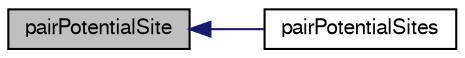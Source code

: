 digraph "pairPotentialSite"
{
  bgcolor="transparent";
  edge [fontname="FreeSans",fontsize="10",labelfontname="FreeSans",labelfontsize="10"];
  node [fontname="FreeSans",fontsize="10",shape=record];
  rankdir="LR";
  Node446 [label="pairPotentialSite",height=0.2,width=0.4,color="black", fillcolor="grey75", style="filled", fontcolor="black"];
  Node446 -> Node447 [dir="back",color="midnightblue",fontsize="10",style="solid",fontname="FreeSans"];
  Node447 [label="pairPotentialSites",height=0.2,width=0.4,color="black",URL="$a24394.html#a4b3f1fcf18f764336c60797b69d45bd3"];
}
